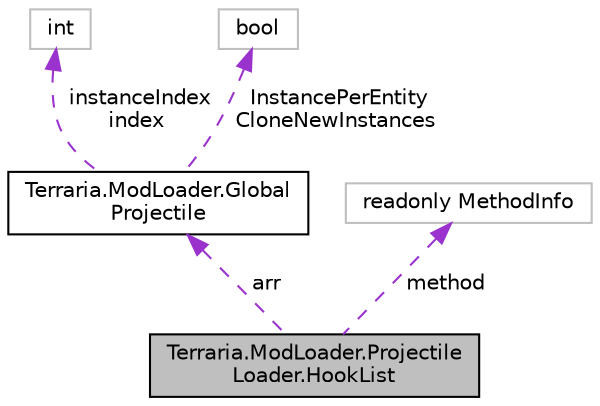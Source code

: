 digraph "Terraria.ModLoader.ProjectileLoader.HookList"
{
  edge [fontname="Helvetica",fontsize="10",labelfontname="Helvetica",labelfontsize="10"];
  node [fontname="Helvetica",fontsize="10",shape=record];
  Node1 [label="Terraria.ModLoader.Projectile\lLoader.HookList",height=0.2,width=0.4,color="black", fillcolor="grey75", style="filled", fontcolor="black"];
  Node2 -> Node1 [dir="back",color="darkorchid3",fontsize="10",style="dashed",label=" arr" ,fontname="Helvetica"];
  Node2 [label="Terraria.ModLoader.Global\lProjectile",height=0.2,width=0.4,color="black", fillcolor="white", style="filled",URL="$class_terraria_1_1_mod_loader_1_1_global_projectile.html",tooltip="This class allows you to modify and use hooks for all projectiles, including vanilla projectiles..."];
  Node3 -> Node2 [dir="back",color="darkorchid3",fontsize="10",style="dashed",label=" instanceIndex\nindex" ,fontname="Helvetica"];
  Node3 [label="int",height=0.2,width=0.4,color="grey75", fillcolor="white", style="filled"];
  Node4 -> Node2 [dir="back",color="darkorchid3",fontsize="10",style="dashed",label=" InstancePerEntity\nCloneNewInstances" ,fontname="Helvetica"];
  Node4 [label="bool",height=0.2,width=0.4,color="grey75", fillcolor="white", style="filled"];
  Node5 -> Node1 [dir="back",color="darkorchid3",fontsize="10",style="dashed",label=" method" ,fontname="Helvetica"];
  Node5 [label="readonly MethodInfo",height=0.2,width=0.4,color="grey75", fillcolor="white", style="filled"];
}
